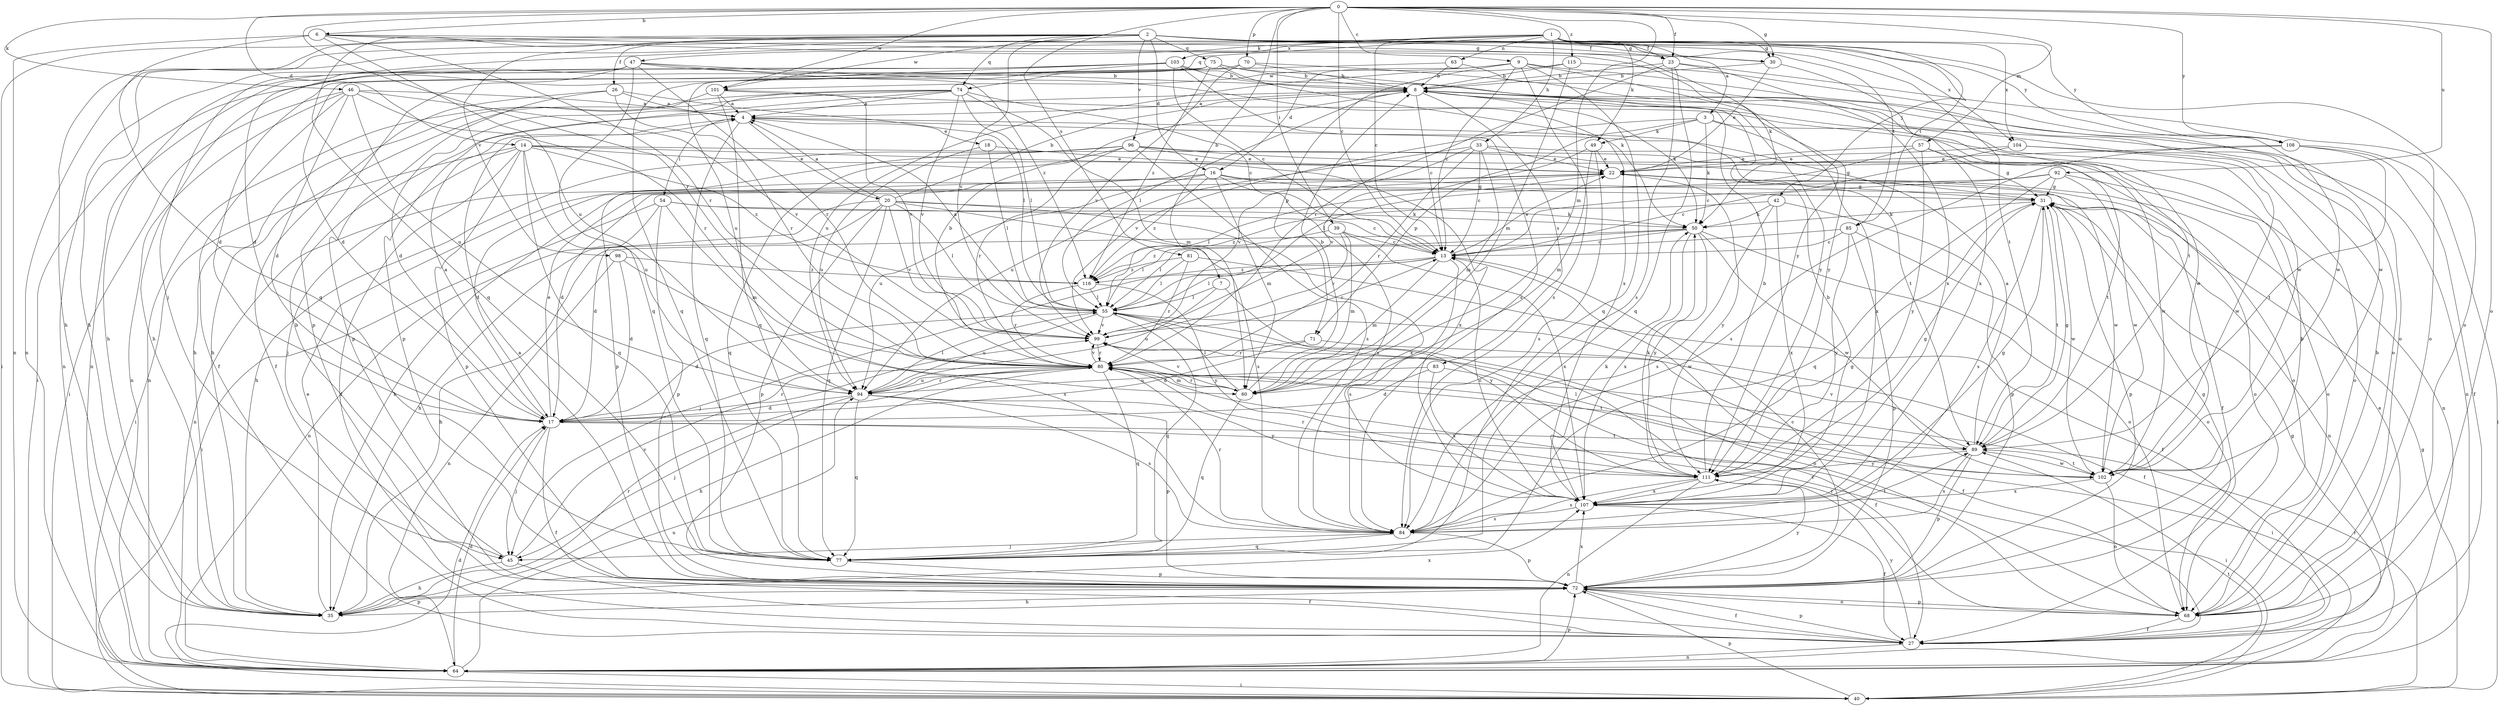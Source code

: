strict digraph  {
0;
1;
2;
3;
4;
6;
7;
8;
9;
13;
14;
16;
17;
18;
20;
22;
23;
26;
27;
30;
31;
33;
35;
39;
40;
42;
45;
46;
47;
49;
50;
54;
55;
57;
60;
63;
64;
68;
70;
71;
72;
74;
75;
77;
80;
81;
83;
84;
85;
89;
92;
94;
96;
98;
99;
101;
102;
103;
104;
107;
108;
111;
115;
116;
0 -> 6  [label=b];
0 -> 7  [label=b];
0 -> 9  [label=c];
0 -> 13  [label=c];
0 -> 14  [label=d];
0 -> 23  [label=f];
0 -> 30  [label=g];
0 -> 39  [label=i];
0 -> 46  [label=k];
0 -> 57  [label=m];
0 -> 60  [label=m];
0 -> 68  [label=o];
0 -> 70  [label=p];
0 -> 80  [label=r];
0 -> 81  [label=s];
0 -> 92  [label=u];
0 -> 101  [label=w];
0 -> 108  [label=y];
0 -> 115  [label=z];
1 -> 3  [label=a];
1 -> 13  [label=c];
1 -> 23  [label=f];
1 -> 30  [label=g];
1 -> 33  [label=h];
1 -> 35  [label=h];
1 -> 42  [label=j];
1 -> 45  [label=j];
1 -> 47  [label=k];
1 -> 49  [label=k];
1 -> 63  [label=n];
1 -> 64  [label=n];
1 -> 74  [label=q];
1 -> 85  [label=t];
1 -> 103  [label=x];
1 -> 104  [label=x];
1 -> 108  [label=y];
2 -> 16  [label=d];
2 -> 23  [label=f];
2 -> 26  [label=f];
2 -> 30  [label=g];
2 -> 35  [label=h];
2 -> 40  [label=i];
2 -> 68  [label=o];
2 -> 74  [label=q];
2 -> 75  [label=q];
2 -> 77  [label=q];
2 -> 85  [label=t];
2 -> 89  [label=t];
2 -> 96  [label=v];
2 -> 98  [label=v];
2 -> 99  [label=v];
2 -> 101  [label=w];
2 -> 104  [label=x];
2 -> 108  [label=y];
3 -> 49  [label=k];
3 -> 50  [label=k];
3 -> 64  [label=n];
3 -> 71  [label=p];
3 -> 99  [label=v];
3 -> 107  [label=x];
4 -> 18  [label=e];
4 -> 20  [label=e];
4 -> 54  [label=l];
4 -> 77  [label=q];
4 -> 89  [label=t];
6 -> 30  [label=g];
6 -> 50  [label=k];
6 -> 64  [label=n];
6 -> 77  [label=q];
6 -> 80  [label=r];
6 -> 94  [label=u];
6 -> 111  [label=y];
7 -> 55  [label=l];
7 -> 94  [label=u];
7 -> 111  [label=y];
8 -> 4  [label=a];
8 -> 13  [label=c];
8 -> 50  [label=k];
8 -> 55  [label=l];
8 -> 68  [label=o];
8 -> 83  [label=s];
9 -> 13  [label=c];
9 -> 16  [label=d];
9 -> 71  [label=p];
9 -> 77  [label=q];
9 -> 84  [label=s];
9 -> 101  [label=w];
9 -> 102  [label=w];
9 -> 111  [label=y];
13 -> 22  [label=e];
13 -> 45  [label=j];
13 -> 55  [label=l];
13 -> 60  [label=m];
13 -> 84  [label=s];
13 -> 102  [label=w];
13 -> 116  [label=z];
14 -> 22  [label=e];
14 -> 27  [label=f];
14 -> 40  [label=i];
14 -> 45  [label=j];
14 -> 68  [label=o];
14 -> 72  [label=p];
14 -> 77  [label=q];
14 -> 94  [label=u];
14 -> 107  [label=x];
14 -> 116  [label=z];
16 -> 17  [label=d];
16 -> 27  [label=f];
16 -> 31  [label=g];
16 -> 60  [label=m];
16 -> 64  [label=n];
16 -> 84  [label=s];
16 -> 94  [label=u];
16 -> 116  [label=z];
17 -> 4  [label=a];
17 -> 22  [label=e];
17 -> 27  [label=f];
17 -> 40  [label=i];
17 -> 45  [label=j];
17 -> 80  [label=r];
17 -> 89  [label=t];
18 -> 22  [label=e];
18 -> 55  [label=l];
18 -> 94  [label=u];
20 -> 4  [label=a];
20 -> 8  [label=b];
20 -> 35  [label=h];
20 -> 50  [label=k];
20 -> 55  [label=l];
20 -> 64  [label=n];
20 -> 72  [label=p];
20 -> 77  [label=q];
20 -> 84  [label=s];
20 -> 99  [label=v];
20 -> 107  [label=x];
22 -> 31  [label=g];
22 -> 35  [label=h];
22 -> 55  [label=l];
22 -> 68  [label=o];
22 -> 102  [label=w];
22 -> 111  [label=y];
23 -> 8  [label=b];
23 -> 68  [label=o];
23 -> 77  [label=q];
23 -> 80  [label=r];
23 -> 84  [label=s];
23 -> 107  [label=x];
26 -> 4  [label=a];
26 -> 27  [label=f];
26 -> 55  [label=l];
26 -> 72  [label=p];
26 -> 80  [label=r];
27 -> 22  [label=e];
27 -> 64  [label=n];
27 -> 72  [label=p];
27 -> 111  [label=y];
30 -> 8  [label=b];
30 -> 22  [label=e];
30 -> 107  [label=x];
31 -> 50  [label=k];
31 -> 64  [label=n];
31 -> 72  [label=p];
31 -> 84  [label=s];
31 -> 89  [label=t];
31 -> 102  [label=w];
33 -> 13  [label=c];
33 -> 22  [label=e];
33 -> 60  [label=m];
33 -> 64  [label=n];
33 -> 80  [label=r];
33 -> 94  [label=u];
33 -> 99  [label=v];
35 -> 22  [label=e];
35 -> 72  [label=p];
35 -> 80  [label=r];
35 -> 107  [label=x];
39 -> 13  [label=c];
39 -> 60  [label=m];
39 -> 99  [label=v];
39 -> 107  [label=x];
39 -> 116  [label=z];
40 -> 17  [label=d];
40 -> 31  [label=g];
40 -> 72  [label=p];
40 -> 80  [label=r];
40 -> 89  [label=t];
42 -> 50  [label=k];
42 -> 72  [label=p];
42 -> 84  [label=s];
42 -> 107  [label=x];
42 -> 116  [label=z];
45 -> 8  [label=b];
45 -> 27  [label=f];
45 -> 35  [label=h];
45 -> 99  [label=v];
46 -> 4  [label=a];
46 -> 17  [label=d];
46 -> 27  [label=f];
46 -> 40  [label=i];
46 -> 64  [label=n];
46 -> 80  [label=r];
46 -> 94  [label=u];
46 -> 99  [label=v];
47 -> 8  [label=b];
47 -> 17  [label=d];
47 -> 35  [label=h];
47 -> 50  [label=k];
47 -> 64  [label=n];
47 -> 77  [label=q];
47 -> 80  [label=r];
47 -> 116  [label=z];
49 -> 22  [label=e];
49 -> 60  [label=m];
49 -> 84  [label=s];
49 -> 99  [label=v];
50 -> 13  [label=c];
50 -> 35  [label=h];
50 -> 55  [label=l];
50 -> 68  [label=o];
50 -> 102  [label=w];
50 -> 107  [label=x];
50 -> 111  [label=y];
54 -> 13  [label=c];
54 -> 17  [label=d];
54 -> 40  [label=i];
54 -> 50  [label=k];
54 -> 60  [label=m];
54 -> 72  [label=p];
55 -> 4  [label=a];
55 -> 17  [label=d];
55 -> 27  [label=f];
55 -> 68  [label=o];
55 -> 77  [label=q];
55 -> 94  [label=u];
55 -> 99  [label=v];
57 -> 22  [label=e];
57 -> 31  [label=g];
57 -> 55  [label=l];
57 -> 89  [label=t];
57 -> 111  [label=y];
60 -> 8  [label=b];
60 -> 55  [label=l];
60 -> 77  [label=q];
60 -> 80  [label=r];
60 -> 99  [label=v];
63 -> 8  [label=b];
63 -> 17  [label=d];
63 -> 89  [label=t];
64 -> 17  [label=d];
64 -> 31  [label=g];
64 -> 40  [label=i];
64 -> 72  [label=p];
64 -> 94  [label=u];
68 -> 8  [label=b];
68 -> 27  [label=f];
68 -> 72  [label=p];
68 -> 80  [label=r];
68 -> 99  [label=v];
70 -> 8  [label=b];
70 -> 72  [label=p];
70 -> 99  [label=v];
70 -> 102  [label=w];
71 -> 17  [label=d];
71 -> 27  [label=f];
71 -> 80  [label=r];
72 -> 4  [label=a];
72 -> 8  [label=b];
72 -> 13  [label=c];
72 -> 27  [label=f];
72 -> 31  [label=g];
72 -> 35  [label=h];
72 -> 68  [label=o];
72 -> 107  [label=x];
72 -> 111  [label=y];
74 -> 4  [label=a];
74 -> 13  [label=c];
74 -> 17  [label=d];
74 -> 35  [label=h];
74 -> 55  [label=l];
74 -> 60  [label=m];
74 -> 64  [label=n];
74 -> 72  [label=p];
74 -> 99  [label=v];
75 -> 8  [label=b];
75 -> 17  [label=d];
75 -> 40  [label=i];
75 -> 107  [label=x];
75 -> 111  [label=y];
75 -> 116  [label=z];
77 -> 72  [label=p];
80 -> 8  [label=b];
80 -> 35  [label=h];
80 -> 40  [label=i];
80 -> 60  [label=m];
80 -> 77  [label=q];
80 -> 89  [label=t];
80 -> 94  [label=u];
80 -> 99  [label=v];
81 -> 27  [label=f];
81 -> 55  [label=l];
81 -> 80  [label=r];
81 -> 116  [label=z];
83 -> 17  [label=d];
83 -> 27  [label=f];
83 -> 94  [label=u];
83 -> 107  [label=x];
84 -> 31  [label=g];
84 -> 45  [label=j];
84 -> 72  [label=p];
84 -> 77  [label=q];
84 -> 80  [label=r];
84 -> 89  [label=t];
85 -> 13  [label=c];
85 -> 55  [label=l];
85 -> 68  [label=o];
85 -> 72  [label=p];
85 -> 111  [label=y];
89 -> 4  [label=a];
89 -> 31  [label=g];
89 -> 72  [label=p];
89 -> 84  [label=s];
89 -> 99  [label=v];
89 -> 102  [label=w];
89 -> 111  [label=y];
92 -> 13  [label=c];
92 -> 17  [label=d];
92 -> 31  [label=g];
92 -> 68  [label=o];
92 -> 77  [label=q];
92 -> 102  [label=w];
94 -> 17  [label=d];
94 -> 45  [label=j];
94 -> 55  [label=l];
94 -> 72  [label=p];
94 -> 77  [label=q];
94 -> 80  [label=r];
94 -> 84  [label=s];
94 -> 111  [label=y];
96 -> 22  [label=e];
96 -> 31  [label=g];
96 -> 35  [label=h];
96 -> 72  [label=p];
96 -> 77  [label=q];
96 -> 80  [label=r];
96 -> 84  [label=s];
96 -> 102  [label=w];
98 -> 17  [label=d];
98 -> 64  [label=n];
98 -> 84  [label=s];
98 -> 116  [label=z];
99 -> 13  [label=c];
99 -> 80  [label=r];
101 -> 4  [label=a];
101 -> 35  [label=h];
101 -> 77  [label=q];
101 -> 99  [label=v];
101 -> 102  [label=w];
102 -> 55  [label=l];
102 -> 68  [label=o];
102 -> 89  [label=t];
102 -> 107  [label=x];
103 -> 8  [label=b];
103 -> 13  [label=c];
103 -> 35  [label=h];
103 -> 64  [label=n];
103 -> 68  [label=o];
103 -> 77  [label=q];
103 -> 84  [label=s];
103 -> 94  [label=u];
104 -> 13  [label=c];
104 -> 22  [label=e];
104 -> 68  [label=o];
104 -> 102  [label=w];
107 -> 8  [label=b];
107 -> 13  [label=c];
107 -> 27  [label=f];
107 -> 31  [label=g];
107 -> 50  [label=k];
107 -> 84  [label=s];
108 -> 22  [label=e];
108 -> 27  [label=f];
108 -> 40  [label=i];
108 -> 84  [label=s];
108 -> 89  [label=t];
111 -> 8  [label=b];
111 -> 31  [label=g];
111 -> 50  [label=k];
111 -> 64  [label=n];
111 -> 80  [label=r];
111 -> 84  [label=s];
111 -> 107  [label=x];
115 -> 8  [label=b];
115 -> 60  [label=m];
115 -> 94  [label=u];
115 -> 102  [label=w];
116 -> 55  [label=l];
116 -> 80  [label=r];
116 -> 111  [label=y];
}
